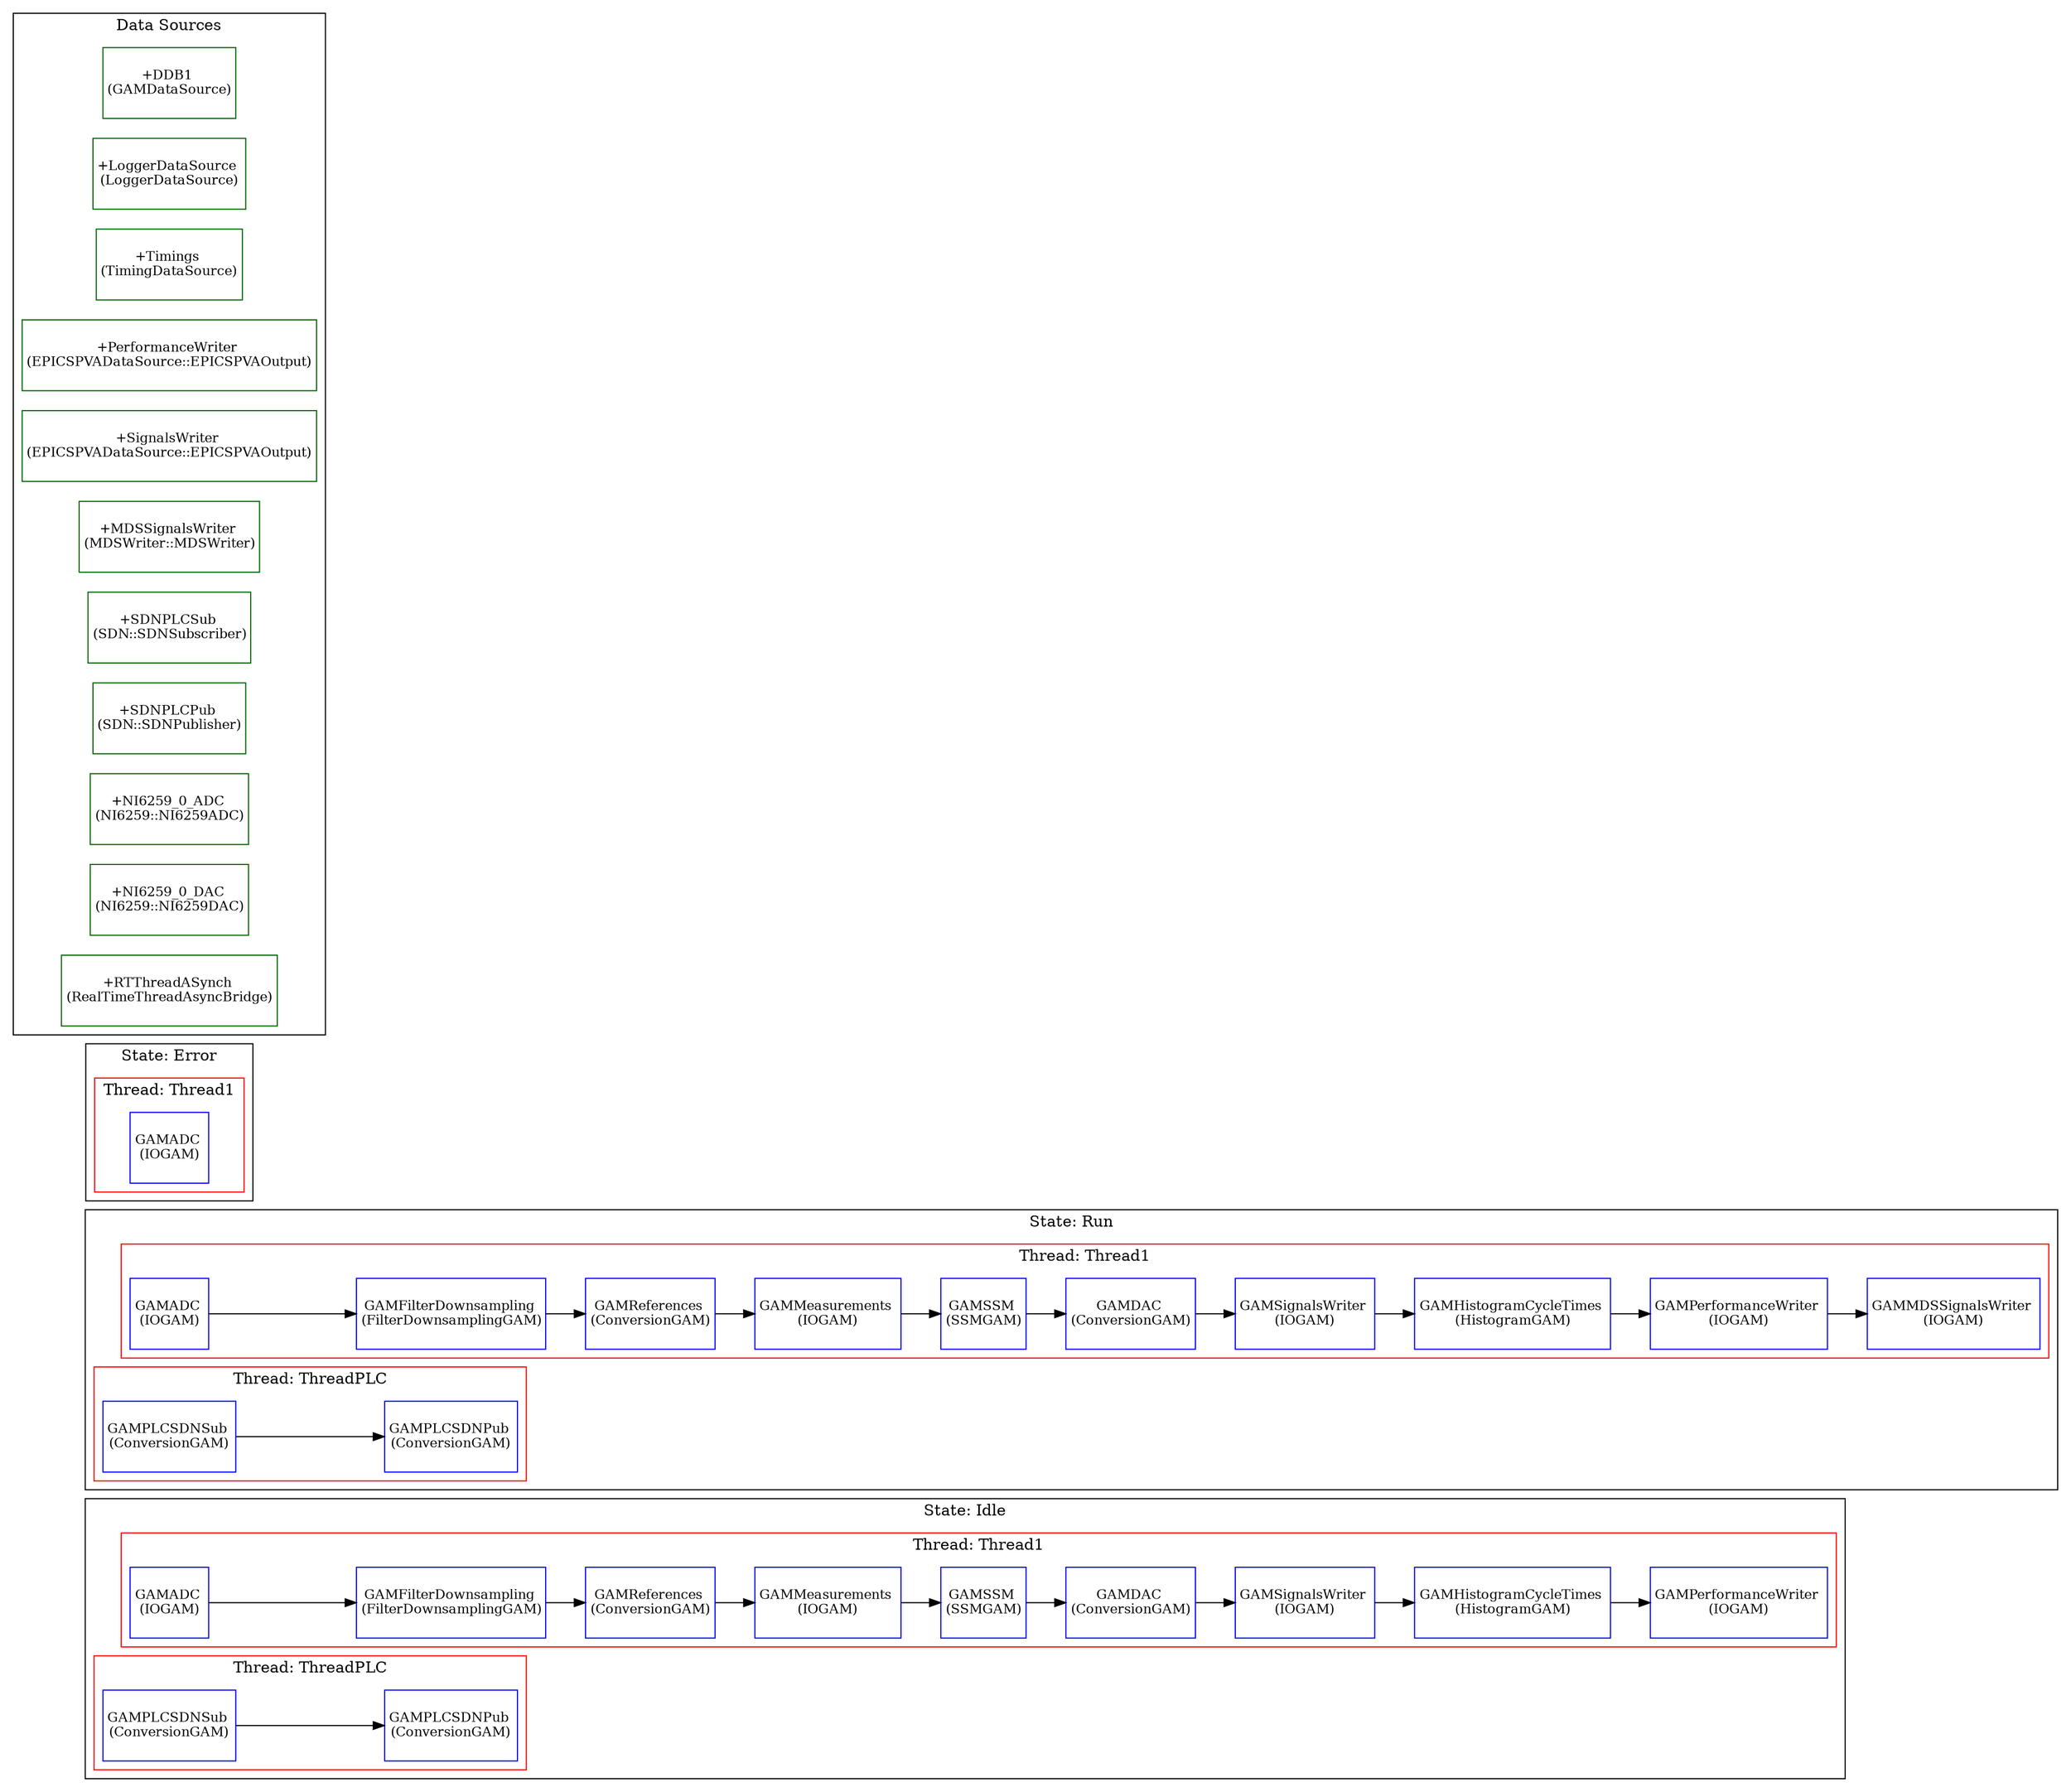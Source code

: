 digraph G {
rankdir=LR
concentrate=true
"Idle.Thread1.GAMADC" [margin=0, shape=box, style=filled, fillcolor=white, color=blue,label=<<TABLE border="0" cellborder="0"><TR><TD width="60" height="60"><font point-size="12">GAMADC <BR/>(IOGAM)</font></TD></TR></TABLE>>]
"Idle.Thread1.GAMFilterDownsampling" [margin=0, shape=box, style=filled, fillcolor=white, color=blue,label=<<TABLE border="0" cellborder="0"><TR><TD width="60" height="60"><font point-size="12">GAMFilterDownsampling <BR/>(FilterDownsamplingGAM)</font></TD></TR></TABLE>>]
"Idle.Thread1.GAMReferences" [margin=0, shape=box, style=filled, fillcolor=white, color=blue,label=<<TABLE border="0" cellborder="0"><TR><TD width="60" height="60"><font point-size="12">GAMReferences <BR/>(ConversionGAM)</font></TD></TR></TABLE>>]
"Idle.Thread1.GAMMeasurements" [margin=0, shape=box, style=filled, fillcolor=white, color=blue,label=<<TABLE border="0" cellborder="0"><TR><TD width="60" height="60"><font point-size="12">GAMMeasurements <BR/>(IOGAM)</font></TD></TR></TABLE>>]
"Idle.Thread1.GAMSSM" [margin=0, shape=box, style=filled, fillcolor=white, color=blue,label=<<TABLE border="0" cellborder="0"><TR><TD width="60" height="60"><font point-size="12">GAMSSM <BR/>(SSMGAM)</font></TD></TR></TABLE>>]
"Idle.Thread1.GAMDAC" [margin=0, shape=box, style=filled, fillcolor=white, color=blue,label=<<TABLE border="0" cellborder="0"><TR><TD width="60" height="60"><font point-size="12">GAMDAC <BR/>(ConversionGAM)</font></TD></TR></TABLE>>]
"Idle.Thread1.GAMSignalsWriter" [margin=0, shape=box, style=filled, fillcolor=white, color=blue,label=<<TABLE border="0" cellborder="0"><TR><TD width="60" height="60"><font point-size="12">GAMSignalsWriter <BR/>(IOGAM)</font></TD></TR></TABLE>>]
"Idle.Thread1.GAMHistogramCycleTimes" [margin=0, shape=box, style=filled, fillcolor=white, color=blue,label=<<TABLE border="0" cellborder="0"><TR><TD width="60" height="60"><font point-size="12">GAMHistogramCycleTimes <BR/>(HistogramGAM)</font></TD></TR></TABLE>>]
"Idle.Thread1.GAMPerformanceWriter" [margin=0, shape=box, style=filled, fillcolor=white, color=blue,label=<<TABLE border="0" cellborder="0"><TR><TD width="60" height="60"><font point-size="12">GAMPerformanceWriter <BR/>(IOGAM)</font></TD></TR></TABLE>>]
"Idle.ThreadPLC.GAMPLCSDNSub" [margin=0, shape=box, style=filled, fillcolor=white, color=blue,label=<<TABLE border="0" cellborder="0"><TR><TD width="60" height="60"><font point-size="12">GAMPLCSDNSub <BR/>(ConversionGAM)</font></TD></TR></TABLE>>]
"Idle.ThreadPLC.GAMPLCSDNPub" [margin=0, shape=box, style=filled, fillcolor=white, color=blue,label=<<TABLE border="0" cellborder="0"><TR><TD width="60" height="60"><font point-size="12">GAMPLCSDNPub <BR/>(ConversionGAM)</font></TD></TR></TABLE>>]
"Run.Thread1.GAMADC" [margin=0, shape=box, style=filled, fillcolor=white, color=blue,label=<<TABLE border="0" cellborder="0"><TR><TD width="60" height="60"><font point-size="12">GAMADC <BR/>(IOGAM)</font></TD></TR></TABLE>>]
"Run.Thread1.GAMFilterDownsampling" [margin=0, shape=box, style=filled, fillcolor=white, color=blue,label=<<TABLE border="0" cellborder="0"><TR><TD width="60" height="60"><font point-size="12">GAMFilterDownsampling <BR/>(FilterDownsamplingGAM)</font></TD></TR></TABLE>>]
"Run.Thread1.GAMReferences" [margin=0, shape=box, style=filled, fillcolor=white, color=blue,label=<<TABLE border="0" cellborder="0"><TR><TD width="60" height="60"><font point-size="12">GAMReferences <BR/>(ConversionGAM)</font></TD></TR></TABLE>>]
"Run.Thread1.GAMMeasurements" [margin=0, shape=box, style=filled, fillcolor=white, color=blue,label=<<TABLE border="0" cellborder="0"><TR><TD width="60" height="60"><font point-size="12">GAMMeasurements <BR/>(IOGAM)</font></TD></TR></TABLE>>]
"Run.Thread1.GAMSSM" [margin=0, shape=box, style=filled, fillcolor=white, color=blue,label=<<TABLE border="0" cellborder="0"><TR><TD width="60" height="60"><font point-size="12">GAMSSM <BR/>(SSMGAM)</font></TD></TR></TABLE>>]
"Run.Thread1.GAMDAC" [margin=0, shape=box, style=filled, fillcolor=white, color=blue,label=<<TABLE border="0" cellborder="0"><TR><TD width="60" height="60"><font point-size="12">GAMDAC <BR/>(ConversionGAM)</font></TD></TR></TABLE>>]
"Run.Thread1.GAMSignalsWriter" [margin=0, shape=box, style=filled, fillcolor=white, color=blue,label=<<TABLE border="0" cellborder="0"><TR><TD width="60" height="60"><font point-size="12">GAMSignalsWriter <BR/>(IOGAM)</font></TD></TR></TABLE>>]
"Run.Thread1.GAMHistogramCycleTimes" [margin=0, shape=box, style=filled, fillcolor=white, color=blue,label=<<TABLE border="0" cellborder="0"><TR><TD width="60" height="60"><font point-size="12">GAMHistogramCycleTimes <BR/>(HistogramGAM)</font></TD></TR></TABLE>>]
"Run.Thread1.GAMPerformanceWriter" [margin=0, shape=box, style=filled, fillcolor=white, color=blue,label=<<TABLE border="0" cellborder="0"><TR><TD width="60" height="60"><font point-size="12">GAMPerformanceWriter <BR/>(IOGAM)</font></TD></TR></TABLE>>]
"Run.Thread1.GAMMDSSignalsWriter" [margin=0, shape=box, style=filled, fillcolor=white, color=blue,label=<<TABLE border="0" cellborder="0"><TR><TD width="60" height="60"><font point-size="12">GAMMDSSignalsWriter <BR/>(IOGAM)</font></TD></TR></TABLE>>]
"Run.ThreadPLC.GAMPLCSDNSub" [margin=0, shape=box, style=filled, fillcolor=white, color=blue,label=<<TABLE border="0" cellborder="0"><TR><TD width="60" height="60"><font point-size="12">GAMPLCSDNSub <BR/>(ConversionGAM)</font></TD></TR></TABLE>>]
"Run.ThreadPLC.GAMPLCSDNPub" [margin=0, shape=box, style=filled, fillcolor=white, color=blue,label=<<TABLE border="0" cellborder="0"><TR><TD width="60" height="60"><font point-size="12">GAMPLCSDNPub <BR/>(ConversionGAM)</font></TD></TR></TABLE>>]
"Error.Thread1.GAMADC" [margin=0, shape=box, style=filled, fillcolor=white, color=blue,label=<<TABLE border="0" cellborder="0"><TR><TD width="60" height="60"><font point-size="12">GAMADC <BR/>(IOGAM)</font></TD></TR></TABLE>>]
subgraph cluster_Idle {
label = "State: Idle"
subgraph cluster_Idle_Thread1 {
label = "Thread: Thread1"
color= "red"
"Idle.Thread1.GAMADC"->"Idle.Thread1.GAMFilterDownsampling"->"Idle.Thread1.GAMReferences"->"Idle.Thread1.GAMMeasurements"->"Idle.Thread1.GAMSSM"->"Idle.Thread1.GAMDAC"->"Idle.Thread1.GAMSignalsWriter"->"Idle.Thread1.GAMHistogramCycleTimes"->"Idle.Thread1.GAMPerformanceWriter"
}
subgraph cluster_Idle_ThreadPLC {
label = "Thread: ThreadPLC"
color= "red"
"Idle.ThreadPLC.GAMPLCSDNSub"->"Idle.ThreadPLC.GAMPLCSDNPub"
}
}
subgraph cluster_Run {
label = "State: Run"
subgraph cluster_Run_Thread1 {
label = "Thread: Thread1"
color= "red"
"Run.Thread1.GAMADC"->"Run.Thread1.GAMFilterDownsampling"->"Run.Thread1.GAMReferences"->"Run.Thread1.GAMMeasurements"->"Run.Thread1.GAMSSM"->"Run.Thread1.GAMDAC"->"Run.Thread1.GAMSignalsWriter"->"Run.Thread1.GAMHistogramCycleTimes"->"Run.Thread1.GAMPerformanceWriter"->"Run.Thread1.GAMMDSSignalsWriter"
}
subgraph cluster_Run_ThreadPLC {
label = "Thread: ThreadPLC"
color= "red"
"Run.ThreadPLC.GAMPLCSDNSub"->"Run.ThreadPLC.GAMPLCSDNPub"
}
}
subgraph cluster_Error {
label = "State: Error"
subgraph cluster_Error_Thread1 {
label = "Thread: Thread1"
color= "red"
"Error.Thread1.GAMADC"
}
}
subgraph cluster_DataSources {
label = "Data Sources"
"+DDB1" [margin=0, shape=box, style=filled, fillcolor=white, color=darkgreen,label=<<TABLE border="0" cellborder="0"><TR><TD width="60" height="60"><font point-size="12">+DDB1 <BR/>(GAMDataSource)</font></TD></TR></TABLE>>]
"+LoggerDataSource" [margin=0, shape=box, style=filled, fillcolor=white, color=darkgreen,label=<<TABLE border="0" cellborder="0"><TR><TD width="60" height="60"><font point-size="12">+LoggerDataSource <BR/>(LoggerDataSource)</font></TD></TR></TABLE>>]
"+Timings" [margin=0, shape=box, style=filled, fillcolor=white, color=darkgreen,label=<<TABLE border="0" cellborder="0"><TR><TD width="60" height="60"><font point-size="12">+Timings <BR/>(TimingDataSource)</font></TD></TR></TABLE>>]
"+PerformanceWriter" [margin=0, shape=box, style=filled, fillcolor=white, color=darkgreen,label=<<TABLE border="0" cellborder="0"><TR><TD width="60" height="60"><font point-size="12">+PerformanceWriter <BR/>(EPICSPVADataSource::EPICSPVAOutput)</font></TD></TR></TABLE>>]
"+SignalsWriter" [margin=0, shape=box, style=filled, fillcolor=white, color=darkgreen,label=<<TABLE border="0" cellborder="0"><TR><TD width="60" height="60"><font point-size="12">+SignalsWriter <BR/>(EPICSPVADataSource::EPICSPVAOutput)</font></TD></TR></TABLE>>]
"+MDSSignalsWriter" [margin=0, shape=box, style=filled, fillcolor=white, color=darkgreen,label=<<TABLE border="0" cellborder="0"><TR><TD width="60" height="60"><font point-size="12">+MDSSignalsWriter <BR/>(MDSWriter::MDSWriter)</font></TD></TR></TABLE>>]
"+SDNPLCSub" [margin=0, shape=box, style=filled, fillcolor=white, color=darkgreen,label=<<TABLE border="0" cellborder="0"><TR><TD width="60" height="60"><font point-size="12">+SDNPLCSub <BR/>(SDN::SDNSubscriber)</font></TD></TR></TABLE>>]
"+SDNPLCPub" [margin=0, shape=box, style=filled, fillcolor=white, color=darkgreen,label=<<TABLE border="0" cellborder="0"><TR><TD width="60" height="60"><font point-size="12">+SDNPLCPub <BR/>(SDN::SDNPublisher)</font></TD></TR></TABLE>>]
"+NI6259_0_ADC" [margin=0, shape=box, style=filled, fillcolor=white, color=darkgreen,label=<<TABLE border="0" cellborder="0"><TR><TD width="60" height="60"><font point-size="12">+NI6259_0_ADC <BR/>(NI6259::NI6259ADC)</font></TD></TR></TABLE>>]
"+NI6259_0_DAC" [margin=0, shape=box, style=filled, fillcolor=white, color=darkgreen,label=<<TABLE border="0" cellborder="0"><TR><TD width="60" height="60"><font point-size="12">+NI6259_0_DAC <BR/>(NI6259::NI6259DAC)</font></TD></TR></TABLE>>]
"+RTThreadASynch" [margin=0, shape=box, style=filled, fillcolor=white, color=darkgreen,label=<<TABLE border="0" cellborder="0"><TR><TD width="60" height="60"><font point-size="12">+RTThreadASynch <BR/>(RealTimeThreadAsyncBridge)</font></TD></TR></TABLE>>]
}
}

